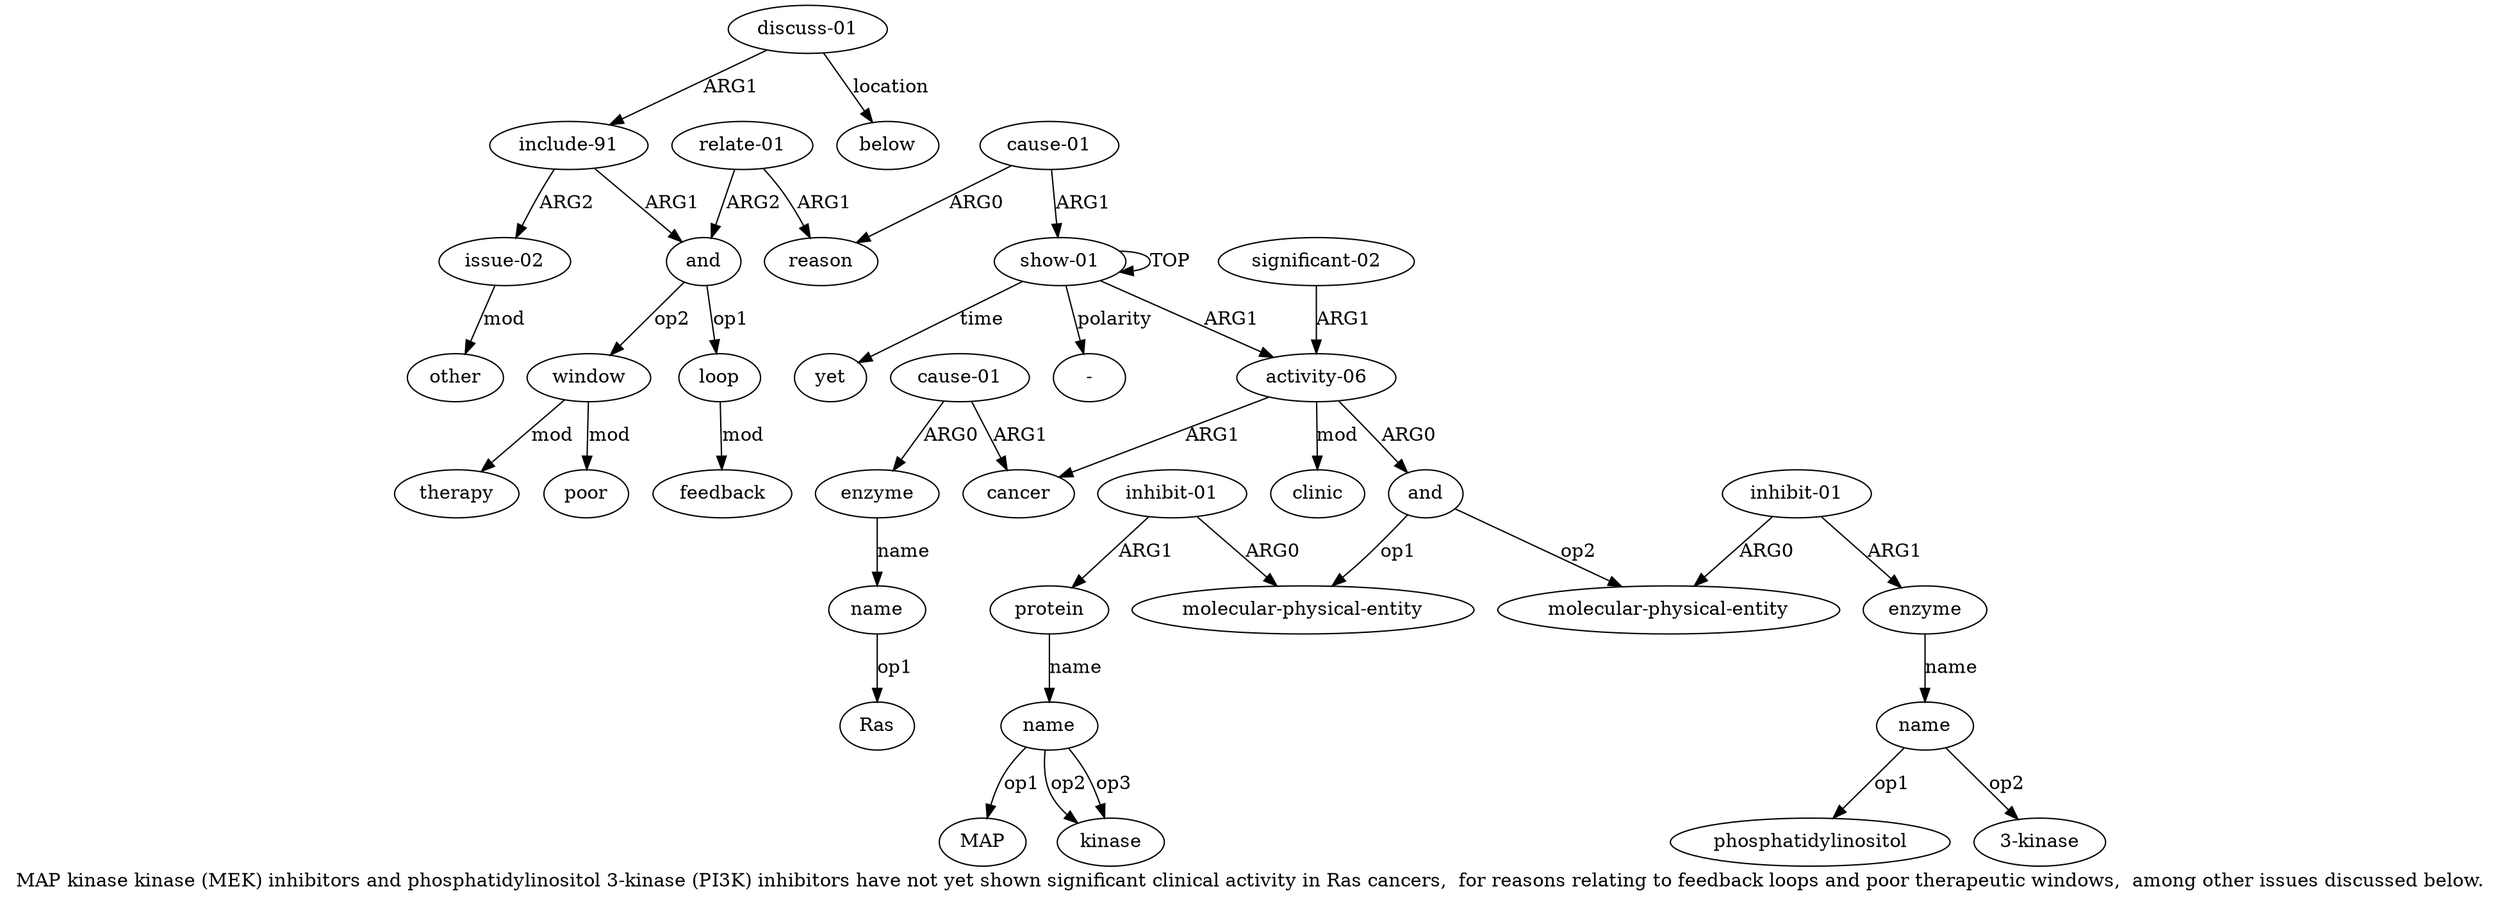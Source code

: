 digraph  {
	graph [label="MAP kinase kinase (MEK) inhibitors and phosphatidylinositol 3-kinase (PI3K) inhibitors have not yet shown significant clinical activity \
in Ras cancers,  for reasons relating to feedback loops and poor therapeutic windows,  among other issues discussed below."];
	node [label="\N"];
	a20	 [color=black,
		gold_ind=20,
		gold_label="relate-01",
		label="relate-01",
		test_ind=20,
		test_label="relate-01"];
	a21	 [color=black,
		gold_ind=21,
		gold_label=and,
		label=and,
		test_ind=21,
		test_label=and];
	a20 -> a21 [key=0,
	color=black,
	gold_label=ARG2,
	label=ARG2,
	test_label=ARG2];
a19 [color=black,
	gold_ind=19,
	gold_label=reason,
	label=reason,
	test_ind=19,
	test_label=reason];
a20 -> a19 [key=0,
color=black,
gold_label=ARG1,
label=ARG1,
test_label=ARG1];
a22 [color=black,
gold_ind=22,
gold_label=loop,
label=loop,
test_ind=22,
test_label=loop];
a21 -> a22 [key=0,
color=black,
gold_label=op1,
label=op1,
test_label=op1];
a24 [color=black,
gold_ind=24,
gold_label=window,
label=window,
test_ind=24,
test_label=window];
a21 -> a24 [key=0,
color=black,
gold_label=op2,
label=op2,
test_label=op2];
a23 [color=black,
gold_ind=23,
gold_label=feedback,
label=feedback,
test_ind=23,
test_label=feedback];
a22 -> a23 [key=0,
color=black,
gold_label=mod,
label=mod,
test_label=mod];
a25 [color=black,
gold_ind=25,
gold_label=therapy,
label=therapy,
test_ind=25,
test_label=therapy];
a24 -> a25 [key=0,
color=black,
gold_label=mod,
label=mod,
test_label=mod];
a26 [color=black,
gold_ind=26,
gold_label=poor,
label=poor,
test_ind=26,
test_label=poor];
a24 -> a26 [key=0,
color=black,
gold_label=mod,
label=mod,
test_label=mod];
a27 [color=black,
gold_ind=27,
gold_label="include-91",
label="include-91",
test_ind=27,
test_label="include-91"];
a27 -> a21 [key=0,
color=black,
gold_label=ARG1,
label=ARG1,
test_label=ARG1];
a28 [color=black,
gold_ind=28,
gold_label="issue-02",
label="issue-02",
test_ind=28,
test_label="issue-02"];
a27 -> a28 [key=0,
color=black,
gold_label=ARG2,
label=ARG2,
test_label=ARG2];
a29 [color=black,
gold_ind=29,
gold_label=other,
label=other,
test_ind=29,
test_label=other];
a28 -> a29 [key=0,
color=black,
gold_label=mod,
label=mod,
test_label=mod];
a31 [color=black,
gold_ind=31,
gold_label=below,
label=below,
test_ind=31,
test_label=below];
a30 [color=black,
gold_ind=30,
gold_label="discuss-01",
label="discuss-01",
test_ind=30,
test_label="discuss-01"];
a30 -> a27 [key=0,
color=black,
gold_label=ARG1,
label=ARG1,
test_label=ARG1];
a30 -> a31 [key=0,
color=black,
gold_label=location,
label=location,
test_label=location];
"a10 3-kinase" [color=black,
gold_ind=-1,
gold_label="3-kinase",
label="3-kinase",
test_ind=-1,
test_label="3-kinase"];
"a6 MAP" [color=black,
gold_ind=-1,
gold_label=MAP,
label=MAP,
test_ind=-1,
test_label=MAP];
"a0 -" [color=black,
gold_ind=-1,
gold_label="-",
label="-",
test_ind=-1,
test_label="-"];
"a6 kinase" [color=black,
gold_ind=-1,
gold_label=kinase,
label=kinase,
test_ind=-1,
test_label=kinase];
"a10 phosphatidylinositol" [color=black,
gold_ind=-1,
gold_label=phosphatidylinositol,
label=phosphatidylinositol,
test_ind=-1,
test_label=phosphatidylinositol];
a15 [color=black,
gold_ind=15,
gold_label=clinic,
label=clinic,
test_ind=15,
test_label=clinic];
a14 [color=black,
gold_ind=14,
gold_label=name,
label=name,
test_ind=14,
test_label=name];
"a14 Ras" [color=black,
gold_ind=-1,
gold_label=Ras,
label=Ras,
test_ind=-1,
test_label=Ras];
a14 -> "a14 Ras" [key=0,
color=black,
gold_label=op1,
label=op1,
test_label=op1];
a17 [color=black,
gold_ind=17,
gold_label=yet,
label=yet,
test_ind=17,
test_label=yet];
a16 [color=black,
gold_ind=16,
gold_label="significant-02",
label="significant-02",
test_ind=16,
test_label="significant-02"];
a1 [color=black,
gold_ind=1,
gold_label="activity-06",
label="activity-06",
test_ind=1,
test_label="activity-06"];
a16 -> a1 [key=0,
color=black,
gold_label=ARG1,
label=ARG1,
test_label=ARG1];
a11 [color=black,
gold_ind=11,
gold_label=cancer,
label=cancer,
test_ind=11,
test_label=cancer];
a10 [color=black,
gold_ind=10,
gold_label=name,
label=name,
test_ind=10,
test_label=name];
a10 -> "a10 3-kinase" [key=0,
color=black,
gold_label=op2,
label=op2,
test_label=op2];
a10 -> "a10 phosphatidylinositol" [key=0,
color=black,
gold_label=op1,
label=op1,
test_label=op1];
a13 [color=black,
gold_ind=13,
gold_label=enzyme,
label=enzyme,
test_ind=13,
test_label=enzyme];
a13 -> a14 [key=0,
color=black,
gold_label=name,
label=name,
test_label=name];
a12 [color=black,
gold_ind=12,
gold_label="cause-01",
label="cause-01",
test_ind=12,
test_label="cause-01"];
a12 -> a11 [key=0,
color=black,
gold_label=ARG1,
label=ARG1,
test_label=ARG1];
a12 -> a13 [key=0,
color=black,
gold_label=ARG0,
label=ARG0,
test_label=ARG0];
a18 [color=black,
gold_ind=18,
gold_label="cause-01",
label="cause-01",
test_ind=18,
test_label="cause-01"];
a18 -> a19 [key=0,
color=black,
gold_label=ARG0,
label=ARG0,
test_label=ARG0];
a0 [color=black,
gold_ind=0,
gold_label="show-01",
label="show-01",
test_ind=0,
test_label="show-01"];
a18 -> a0 [key=0,
color=black,
gold_label=ARG1,
label=ARG1,
test_label=ARG1];
a1 -> a15 [key=0,
color=black,
gold_label=mod,
label=mod,
test_label=mod];
a1 -> a11 [key=0,
color=black,
gold_label=ARG1,
label=ARG1,
test_label=ARG1];
a2 [color=black,
gold_ind=2,
gold_label=and,
label=and,
test_ind=2,
test_label=and];
a1 -> a2 [key=0,
color=black,
gold_label=ARG0,
label=ARG0,
test_label=ARG0];
a0 -> "a0 -" [key=0,
color=black,
gold_label=polarity,
label=polarity,
test_label=polarity];
a0 -> a17 [key=0,
color=black,
gold_label=time,
label=time,
test_label=time];
a0 -> a1 [key=0,
color=black,
gold_label=ARG1,
label=ARG1,
test_label=ARG1];
a0 -> a0 [key=0,
color=black,
gold_label=TOP,
label=TOP,
test_label=TOP];
a3 [color=black,
gold_ind=3,
gold_label="molecular-physical-entity",
label="molecular-physical-entity",
test_ind=3,
test_label="molecular-physical-entity"];
a2 -> a3 [key=0,
color=black,
gold_label=op1,
label=op1,
test_label=op1];
a7 [color=black,
gold_ind=7,
gold_label="molecular-physical-entity",
label="molecular-physical-entity",
test_ind=7,
test_label="molecular-physical-entity"];
a2 -> a7 [key=0,
color=black,
gold_label=op2,
label=op2,
test_label=op2];
a5 [color=black,
gold_ind=5,
gold_label=protein,
label=protein,
test_ind=5,
test_label=protein];
a6 [color=black,
gold_ind=6,
gold_label=name,
label=name,
test_ind=6,
test_label=name];
a5 -> a6 [key=0,
color=black,
gold_label=name,
label=name,
test_label=name];
a4 [color=black,
gold_ind=4,
gold_label="inhibit-01",
label="inhibit-01",
test_ind=4,
test_label="inhibit-01"];
a4 -> a3 [key=0,
color=black,
gold_label=ARG0,
label=ARG0,
test_label=ARG0];
a4 -> a5 [key=0,
color=black,
gold_label=ARG1,
label=ARG1,
test_label=ARG1];
a6 -> "a6 MAP" [key=0,
color=black,
gold_label=op1,
label=op1,
test_label=op1];
a6 -> "a6 kinase" [key=0,
color=black,
gold_label=op2,
label=op2,
test_label=op2];
a6 -> "a6 kinase" [key=1,
color=black,
gold_label=op3,
label=op3,
test_label=op3];
a9 [color=black,
gold_ind=9,
gold_label=enzyme,
label=enzyme,
test_ind=9,
test_label=enzyme];
a9 -> a10 [key=0,
color=black,
gold_label=name,
label=name,
test_label=name];
a8 [color=black,
gold_ind=8,
gold_label="inhibit-01",
label="inhibit-01",
test_ind=8,
test_label="inhibit-01"];
a8 -> a7 [key=0,
color=black,
gold_label=ARG0,
label=ARG0,
test_label=ARG0];
a8 -> a9 [key=0,
color=black,
gold_label=ARG1,
label=ARG1,
test_label=ARG1];
}
